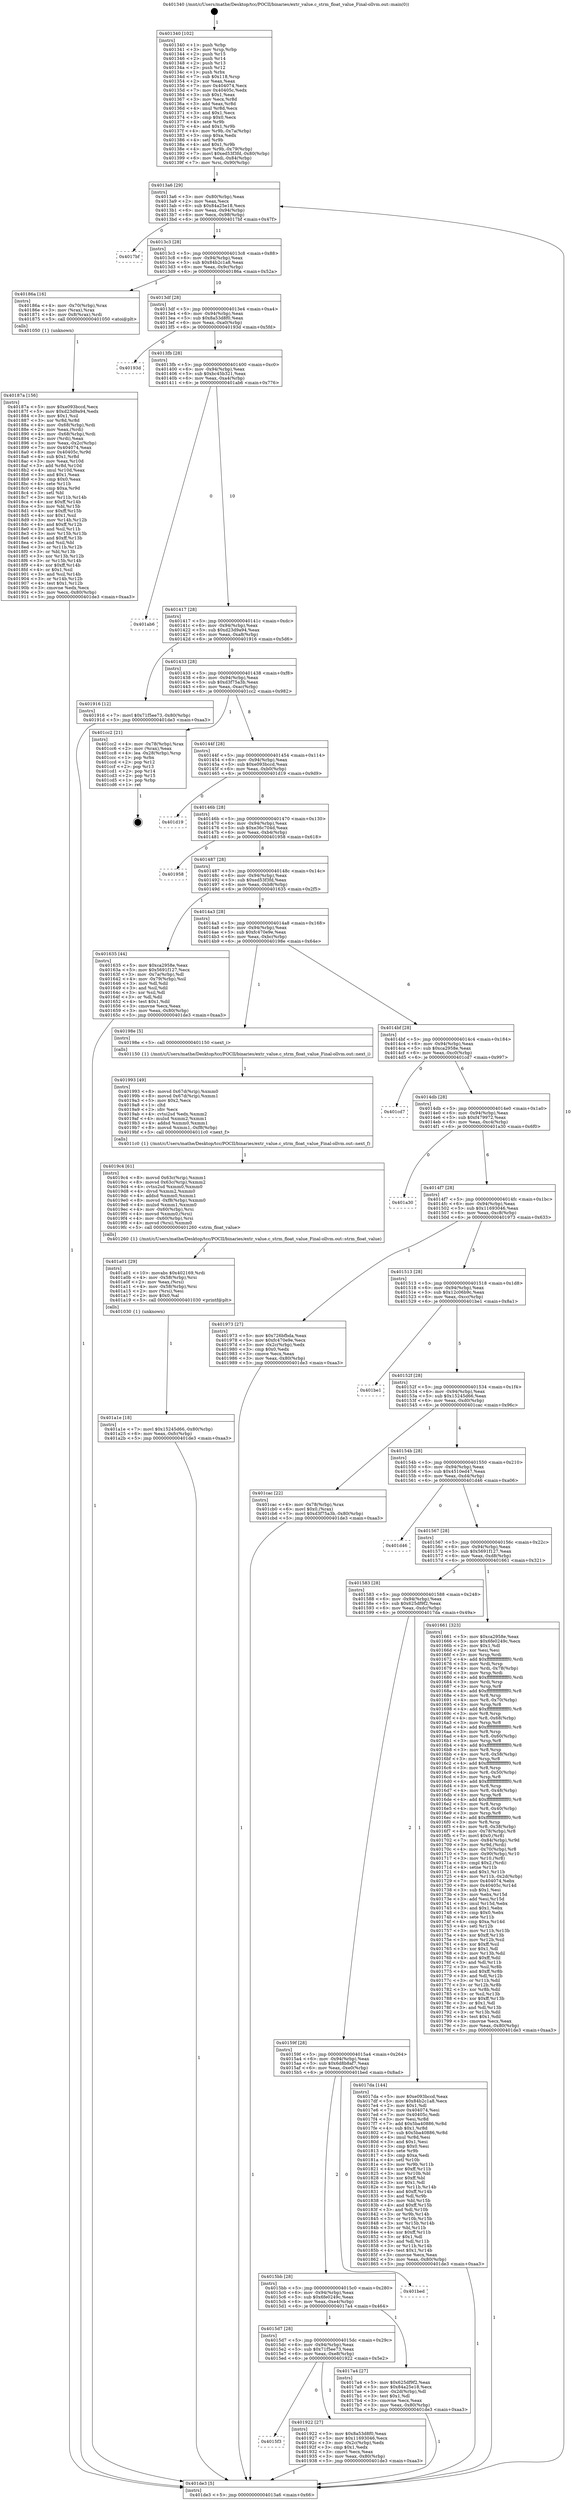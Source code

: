 digraph "0x401340" {
  label = "0x401340 (/mnt/c/Users/mathe/Desktop/tcc/POCII/binaries/extr_value.c_strm_float_value_Final-ollvm.out::main(0))"
  labelloc = "t"
  node[shape=record]

  Entry [label="",width=0.3,height=0.3,shape=circle,fillcolor=black,style=filled]
  "0x4013a6" [label="{
     0x4013a6 [29]\l
     | [instrs]\l
     &nbsp;&nbsp;0x4013a6 \<+3\>: mov -0x80(%rbp),%eax\l
     &nbsp;&nbsp;0x4013a9 \<+2\>: mov %eax,%ecx\l
     &nbsp;&nbsp;0x4013ab \<+6\>: sub $0x84a25e18,%ecx\l
     &nbsp;&nbsp;0x4013b1 \<+6\>: mov %eax,-0x94(%rbp)\l
     &nbsp;&nbsp;0x4013b7 \<+6\>: mov %ecx,-0x98(%rbp)\l
     &nbsp;&nbsp;0x4013bd \<+6\>: je 00000000004017bf \<main+0x47f\>\l
  }"]
  "0x4017bf" [label="{
     0x4017bf\l
  }", style=dashed]
  "0x4013c3" [label="{
     0x4013c3 [28]\l
     | [instrs]\l
     &nbsp;&nbsp;0x4013c3 \<+5\>: jmp 00000000004013c8 \<main+0x88\>\l
     &nbsp;&nbsp;0x4013c8 \<+6\>: mov -0x94(%rbp),%eax\l
     &nbsp;&nbsp;0x4013ce \<+5\>: sub $0x84b2c1a8,%eax\l
     &nbsp;&nbsp;0x4013d3 \<+6\>: mov %eax,-0x9c(%rbp)\l
     &nbsp;&nbsp;0x4013d9 \<+6\>: je 000000000040186a \<main+0x52a\>\l
  }"]
  Exit [label="",width=0.3,height=0.3,shape=circle,fillcolor=black,style=filled,peripheries=2]
  "0x40186a" [label="{
     0x40186a [16]\l
     | [instrs]\l
     &nbsp;&nbsp;0x40186a \<+4\>: mov -0x70(%rbp),%rax\l
     &nbsp;&nbsp;0x40186e \<+3\>: mov (%rax),%rax\l
     &nbsp;&nbsp;0x401871 \<+4\>: mov 0x8(%rax),%rdi\l
     &nbsp;&nbsp;0x401875 \<+5\>: call 0000000000401050 \<atoi@plt\>\l
     | [calls]\l
     &nbsp;&nbsp;0x401050 \{1\} (unknown)\l
  }"]
  "0x4013df" [label="{
     0x4013df [28]\l
     | [instrs]\l
     &nbsp;&nbsp;0x4013df \<+5\>: jmp 00000000004013e4 \<main+0xa4\>\l
     &nbsp;&nbsp;0x4013e4 \<+6\>: mov -0x94(%rbp),%eax\l
     &nbsp;&nbsp;0x4013ea \<+5\>: sub $0x8a53d8f0,%eax\l
     &nbsp;&nbsp;0x4013ef \<+6\>: mov %eax,-0xa0(%rbp)\l
     &nbsp;&nbsp;0x4013f5 \<+6\>: je 000000000040193d \<main+0x5fd\>\l
  }"]
  "0x401a1e" [label="{
     0x401a1e [18]\l
     | [instrs]\l
     &nbsp;&nbsp;0x401a1e \<+7\>: movl $0x15245d66,-0x80(%rbp)\l
     &nbsp;&nbsp;0x401a25 \<+6\>: mov %eax,-0xfc(%rbp)\l
     &nbsp;&nbsp;0x401a2b \<+5\>: jmp 0000000000401de3 \<main+0xaa3\>\l
  }"]
  "0x40193d" [label="{
     0x40193d\l
  }", style=dashed]
  "0x4013fb" [label="{
     0x4013fb [28]\l
     | [instrs]\l
     &nbsp;&nbsp;0x4013fb \<+5\>: jmp 0000000000401400 \<main+0xc0\>\l
     &nbsp;&nbsp;0x401400 \<+6\>: mov -0x94(%rbp),%eax\l
     &nbsp;&nbsp;0x401406 \<+5\>: sub $0xbc45b321,%eax\l
     &nbsp;&nbsp;0x40140b \<+6\>: mov %eax,-0xa4(%rbp)\l
     &nbsp;&nbsp;0x401411 \<+6\>: je 0000000000401ab6 \<main+0x776\>\l
  }"]
  "0x401a01" [label="{
     0x401a01 [29]\l
     | [instrs]\l
     &nbsp;&nbsp;0x401a01 \<+10\>: movabs $0x402169,%rdi\l
     &nbsp;&nbsp;0x401a0b \<+4\>: mov -0x58(%rbp),%rsi\l
     &nbsp;&nbsp;0x401a0f \<+2\>: mov %eax,(%rsi)\l
     &nbsp;&nbsp;0x401a11 \<+4\>: mov -0x58(%rbp),%rsi\l
     &nbsp;&nbsp;0x401a15 \<+2\>: mov (%rsi),%esi\l
     &nbsp;&nbsp;0x401a17 \<+2\>: mov $0x0,%al\l
     &nbsp;&nbsp;0x401a19 \<+5\>: call 0000000000401030 \<printf@plt\>\l
     | [calls]\l
     &nbsp;&nbsp;0x401030 \{1\} (unknown)\l
  }"]
  "0x401ab6" [label="{
     0x401ab6\l
  }", style=dashed]
  "0x401417" [label="{
     0x401417 [28]\l
     | [instrs]\l
     &nbsp;&nbsp;0x401417 \<+5\>: jmp 000000000040141c \<main+0xdc\>\l
     &nbsp;&nbsp;0x40141c \<+6\>: mov -0x94(%rbp),%eax\l
     &nbsp;&nbsp;0x401422 \<+5\>: sub $0xd23d9a94,%eax\l
     &nbsp;&nbsp;0x401427 \<+6\>: mov %eax,-0xa8(%rbp)\l
     &nbsp;&nbsp;0x40142d \<+6\>: je 0000000000401916 \<main+0x5d6\>\l
  }"]
  "0x4019c4" [label="{
     0x4019c4 [61]\l
     | [instrs]\l
     &nbsp;&nbsp;0x4019c4 \<+8\>: movsd 0x63c(%rip),%xmm1\l
     &nbsp;&nbsp;0x4019cc \<+8\>: movsd 0x63c(%rip),%xmm2\l
     &nbsp;&nbsp;0x4019d4 \<+4\>: cvtss2sd %xmm0,%xmm0\l
     &nbsp;&nbsp;0x4019d8 \<+4\>: divsd %xmm2,%xmm0\l
     &nbsp;&nbsp;0x4019dc \<+4\>: addsd %xmm0,%xmm1\l
     &nbsp;&nbsp;0x4019e0 \<+8\>: movsd -0xf8(%rbp),%xmm0\l
     &nbsp;&nbsp;0x4019e8 \<+4\>: mulsd %xmm1,%xmm0\l
     &nbsp;&nbsp;0x4019ec \<+4\>: mov -0x60(%rbp),%rsi\l
     &nbsp;&nbsp;0x4019f0 \<+4\>: movsd %xmm0,(%rsi)\l
     &nbsp;&nbsp;0x4019f4 \<+4\>: mov -0x60(%rbp),%rsi\l
     &nbsp;&nbsp;0x4019f8 \<+4\>: movsd (%rsi),%xmm0\l
     &nbsp;&nbsp;0x4019fc \<+5\>: call 0000000000401260 \<strm_float_value\>\l
     | [calls]\l
     &nbsp;&nbsp;0x401260 \{1\} (/mnt/c/Users/mathe/Desktop/tcc/POCII/binaries/extr_value.c_strm_float_value_Final-ollvm.out::strm_float_value)\l
  }"]
  "0x401916" [label="{
     0x401916 [12]\l
     | [instrs]\l
     &nbsp;&nbsp;0x401916 \<+7\>: movl $0x71f5ee73,-0x80(%rbp)\l
     &nbsp;&nbsp;0x40191d \<+5\>: jmp 0000000000401de3 \<main+0xaa3\>\l
  }"]
  "0x401433" [label="{
     0x401433 [28]\l
     | [instrs]\l
     &nbsp;&nbsp;0x401433 \<+5\>: jmp 0000000000401438 \<main+0xf8\>\l
     &nbsp;&nbsp;0x401438 \<+6\>: mov -0x94(%rbp),%eax\l
     &nbsp;&nbsp;0x40143e \<+5\>: sub $0xd3f75a3b,%eax\l
     &nbsp;&nbsp;0x401443 \<+6\>: mov %eax,-0xac(%rbp)\l
     &nbsp;&nbsp;0x401449 \<+6\>: je 0000000000401cc2 \<main+0x982\>\l
  }"]
  "0x401993" [label="{
     0x401993 [49]\l
     | [instrs]\l
     &nbsp;&nbsp;0x401993 \<+8\>: movsd 0x67d(%rip),%xmm0\l
     &nbsp;&nbsp;0x40199b \<+8\>: movsd 0x67d(%rip),%xmm1\l
     &nbsp;&nbsp;0x4019a3 \<+5\>: mov $0x2,%ecx\l
     &nbsp;&nbsp;0x4019a8 \<+1\>: cltd\l
     &nbsp;&nbsp;0x4019a9 \<+2\>: idiv %ecx\l
     &nbsp;&nbsp;0x4019ab \<+4\>: cvtsi2sd %edx,%xmm2\l
     &nbsp;&nbsp;0x4019af \<+4\>: mulsd %xmm2,%xmm1\l
     &nbsp;&nbsp;0x4019b3 \<+4\>: addsd %xmm0,%xmm1\l
     &nbsp;&nbsp;0x4019b7 \<+8\>: movsd %xmm1,-0xf8(%rbp)\l
     &nbsp;&nbsp;0x4019bf \<+5\>: call 00000000004011c0 \<next_f\>\l
     | [calls]\l
     &nbsp;&nbsp;0x4011c0 \{1\} (/mnt/c/Users/mathe/Desktop/tcc/POCII/binaries/extr_value.c_strm_float_value_Final-ollvm.out::next_f)\l
  }"]
  "0x401cc2" [label="{
     0x401cc2 [21]\l
     | [instrs]\l
     &nbsp;&nbsp;0x401cc2 \<+4\>: mov -0x78(%rbp),%rax\l
     &nbsp;&nbsp;0x401cc6 \<+2\>: mov (%rax),%eax\l
     &nbsp;&nbsp;0x401cc8 \<+4\>: lea -0x28(%rbp),%rsp\l
     &nbsp;&nbsp;0x401ccc \<+1\>: pop %rbx\l
     &nbsp;&nbsp;0x401ccd \<+2\>: pop %r12\l
     &nbsp;&nbsp;0x401ccf \<+2\>: pop %r13\l
     &nbsp;&nbsp;0x401cd1 \<+2\>: pop %r14\l
     &nbsp;&nbsp;0x401cd3 \<+2\>: pop %r15\l
     &nbsp;&nbsp;0x401cd5 \<+1\>: pop %rbp\l
     &nbsp;&nbsp;0x401cd6 \<+1\>: ret\l
  }"]
  "0x40144f" [label="{
     0x40144f [28]\l
     | [instrs]\l
     &nbsp;&nbsp;0x40144f \<+5\>: jmp 0000000000401454 \<main+0x114\>\l
     &nbsp;&nbsp;0x401454 \<+6\>: mov -0x94(%rbp),%eax\l
     &nbsp;&nbsp;0x40145a \<+5\>: sub $0xe093bccd,%eax\l
     &nbsp;&nbsp;0x40145f \<+6\>: mov %eax,-0xb0(%rbp)\l
     &nbsp;&nbsp;0x401465 \<+6\>: je 0000000000401d19 \<main+0x9d9\>\l
  }"]
  "0x4015f3" [label="{
     0x4015f3\l
  }", style=dashed]
  "0x401d19" [label="{
     0x401d19\l
  }", style=dashed]
  "0x40146b" [label="{
     0x40146b [28]\l
     | [instrs]\l
     &nbsp;&nbsp;0x40146b \<+5\>: jmp 0000000000401470 \<main+0x130\>\l
     &nbsp;&nbsp;0x401470 \<+6\>: mov -0x94(%rbp),%eax\l
     &nbsp;&nbsp;0x401476 \<+5\>: sub $0xe36c704d,%eax\l
     &nbsp;&nbsp;0x40147b \<+6\>: mov %eax,-0xb4(%rbp)\l
     &nbsp;&nbsp;0x401481 \<+6\>: je 0000000000401958 \<main+0x618\>\l
  }"]
  "0x401922" [label="{
     0x401922 [27]\l
     | [instrs]\l
     &nbsp;&nbsp;0x401922 \<+5\>: mov $0x8a53d8f0,%eax\l
     &nbsp;&nbsp;0x401927 \<+5\>: mov $0x11693046,%ecx\l
     &nbsp;&nbsp;0x40192c \<+3\>: mov -0x2c(%rbp),%edx\l
     &nbsp;&nbsp;0x40192f \<+3\>: cmp $0x1,%edx\l
     &nbsp;&nbsp;0x401932 \<+3\>: cmovl %ecx,%eax\l
     &nbsp;&nbsp;0x401935 \<+3\>: mov %eax,-0x80(%rbp)\l
     &nbsp;&nbsp;0x401938 \<+5\>: jmp 0000000000401de3 \<main+0xaa3\>\l
  }"]
  "0x401958" [label="{
     0x401958\l
  }", style=dashed]
  "0x401487" [label="{
     0x401487 [28]\l
     | [instrs]\l
     &nbsp;&nbsp;0x401487 \<+5\>: jmp 000000000040148c \<main+0x14c\>\l
     &nbsp;&nbsp;0x40148c \<+6\>: mov -0x94(%rbp),%eax\l
     &nbsp;&nbsp;0x401492 \<+5\>: sub $0xed53f3fd,%eax\l
     &nbsp;&nbsp;0x401497 \<+6\>: mov %eax,-0xb8(%rbp)\l
     &nbsp;&nbsp;0x40149d \<+6\>: je 0000000000401635 \<main+0x2f5\>\l
  }"]
  "0x40187a" [label="{
     0x40187a [156]\l
     | [instrs]\l
     &nbsp;&nbsp;0x40187a \<+5\>: mov $0xe093bccd,%ecx\l
     &nbsp;&nbsp;0x40187f \<+5\>: mov $0xd23d9a94,%edx\l
     &nbsp;&nbsp;0x401884 \<+3\>: mov $0x1,%sil\l
     &nbsp;&nbsp;0x401887 \<+3\>: xor %r8d,%r8d\l
     &nbsp;&nbsp;0x40188a \<+4\>: mov -0x68(%rbp),%rdi\l
     &nbsp;&nbsp;0x40188e \<+2\>: mov %eax,(%rdi)\l
     &nbsp;&nbsp;0x401890 \<+4\>: mov -0x68(%rbp),%rdi\l
     &nbsp;&nbsp;0x401894 \<+2\>: mov (%rdi),%eax\l
     &nbsp;&nbsp;0x401896 \<+3\>: mov %eax,-0x2c(%rbp)\l
     &nbsp;&nbsp;0x401899 \<+7\>: mov 0x404074,%eax\l
     &nbsp;&nbsp;0x4018a0 \<+8\>: mov 0x40405c,%r9d\l
     &nbsp;&nbsp;0x4018a8 \<+4\>: sub $0x1,%r8d\l
     &nbsp;&nbsp;0x4018ac \<+3\>: mov %eax,%r10d\l
     &nbsp;&nbsp;0x4018af \<+3\>: add %r8d,%r10d\l
     &nbsp;&nbsp;0x4018b2 \<+4\>: imul %r10d,%eax\l
     &nbsp;&nbsp;0x4018b6 \<+3\>: and $0x1,%eax\l
     &nbsp;&nbsp;0x4018b9 \<+3\>: cmp $0x0,%eax\l
     &nbsp;&nbsp;0x4018bc \<+4\>: sete %r11b\l
     &nbsp;&nbsp;0x4018c0 \<+4\>: cmp $0xa,%r9d\l
     &nbsp;&nbsp;0x4018c4 \<+3\>: setl %bl\l
     &nbsp;&nbsp;0x4018c7 \<+3\>: mov %r11b,%r14b\l
     &nbsp;&nbsp;0x4018ca \<+4\>: xor $0xff,%r14b\l
     &nbsp;&nbsp;0x4018ce \<+3\>: mov %bl,%r15b\l
     &nbsp;&nbsp;0x4018d1 \<+4\>: xor $0xff,%r15b\l
     &nbsp;&nbsp;0x4018d5 \<+4\>: xor $0x1,%sil\l
     &nbsp;&nbsp;0x4018d9 \<+3\>: mov %r14b,%r12b\l
     &nbsp;&nbsp;0x4018dc \<+4\>: and $0xff,%r12b\l
     &nbsp;&nbsp;0x4018e0 \<+3\>: and %sil,%r11b\l
     &nbsp;&nbsp;0x4018e3 \<+3\>: mov %r15b,%r13b\l
     &nbsp;&nbsp;0x4018e6 \<+4\>: and $0xff,%r13b\l
     &nbsp;&nbsp;0x4018ea \<+3\>: and %sil,%bl\l
     &nbsp;&nbsp;0x4018ed \<+3\>: or %r11b,%r12b\l
     &nbsp;&nbsp;0x4018f0 \<+3\>: or %bl,%r13b\l
     &nbsp;&nbsp;0x4018f3 \<+3\>: xor %r13b,%r12b\l
     &nbsp;&nbsp;0x4018f6 \<+3\>: or %r15b,%r14b\l
     &nbsp;&nbsp;0x4018f9 \<+4\>: xor $0xff,%r14b\l
     &nbsp;&nbsp;0x4018fd \<+4\>: or $0x1,%sil\l
     &nbsp;&nbsp;0x401901 \<+3\>: and %sil,%r14b\l
     &nbsp;&nbsp;0x401904 \<+3\>: or %r14b,%r12b\l
     &nbsp;&nbsp;0x401907 \<+4\>: test $0x1,%r12b\l
     &nbsp;&nbsp;0x40190b \<+3\>: cmovne %edx,%ecx\l
     &nbsp;&nbsp;0x40190e \<+3\>: mov %ecx,-0x80(%rbp)\l
     &nbsp;&nbsp;0x401911 \<+5\>: jmp 0000000000401de3 \<main+0xaa3\>\l
  }"]
  "0x401635" [label="{
     0x401635 [44]\l
     | [instrs]\l
     &nbsp;&nbsp;0x401635 \<+5\>: mov $0xca2958e,%eax\l
     &nbsp;&nbsp;0x40163a \<+5\>: mov $0x5691f127,%ecx\l
     &nbsp;&nbsp;0x40163f \<+3\>: mov -0x7a(%rbp),%dl\l
     &nbsp;&nbsp;0x401642 \<+4\>: mov -0x79(%rbp),%sil\l
     &nbsp;&nbsp;0x401646 \<+3\>: mov %dl,%dil\l
     &nbsp;&nbsp;0x401649 \<+3\>: and %sil,%dil\l
     &nbsp;&nbsp;0x40164c \<+3\>: xor %sil,%dl\l
     &nbsp;&nbsp;0x40164f \<+3\>: or %dl,%dil\l
     &nbsp;&nbsp;0x401652 \<+4\>: test $0x1,%dil\l
     &nbsp;&nbsp;0x401656 \<+3\>: cmovne %ecx,%eax\l
     &nbsp;&nbsp;0x401659 \<+3\>: mov %eax,-0x80(%rbp)\l
     &nbsp;&nbsp;0x40165c \<+5\>: jmp 0000000000401de3 \<main+0xaa3\>\l
  }"]
  "0x4014a3" [label="{
     0x4014a3 [28]\l
     | [instrs]\l
     &nbsp;&nbsp;0x4014a3 \<+5\>: jmp 00000000004014a8 \<main+0x168\>\l
     &nbsp;&nbsp;0x4014a8 \<+6\>: mov -0x94(%rbp),%eax\l
     &nbsp;&nbsp;0x4014ae \<+5\>: sub $0xfc470e9e,%eax\l
     &nbsp;&nbsp;0x4014b3 \<+6\>: mov %eax,-0xbc(%rbp)\l
     &nbsp;&nbsp;0x4014b9 \<+6\>: je 000000000040198e \<main+0x64e\>\l
  }"]
  "0x401de3" [label="{
     0x401de3 [5]\l
     | [instrs]\l
     &nbsp;&nbsp;0x401de3 \<+5\>: jmp 00000000004013a6 \<main+0x66\>\l
  }"]
  "0x401340" [label="{
     0x401340 [102]\l
     | [instrs]\l
     &nbsp;&nbsp;0x401340 \<+1\>: push %rbp\l
     &nbsp;&nbsp;0x401341 \<+3\>: mov %rsp,%rbp\l
     &nbsp;&nbsp;0x401344 \<+2\>: push %r15\l
     &nbsp;&nbsp;0x401346 \<+2\>: push %r14\l
     &nbsp;&nbsp;0x401348 \<+2\>: push %r13\l
     &nbsp;&nbsp;0x40134a \<+2\>: push %r12\l
     &nbsp;&nbsp;0x40134c \<+1\>: push %rbx\l
     &nbsp;&nbsp;0x40134d \<+7\>: sub $0x118,%rsp\l
     &nbsp;&nbsp;0x401354 \<+2\>: xor %eax,%eax\l
     &nbsp;&nbsp;0x401356 \<+7\>: mov 0x404074,%ecx\l
     &nbsp;&nbsp;0x40135d \<+7\>: mov 0x40405c,%edx\l
     &nbsp;&nbsp;0x401364 \<+3\>: sub $0x1,%eax\l
     &nbsp;&nbsp;0x401367 \<+3\>: mov %ecx,%r8d\l
     &nbsp;&nbsp;0x40136a \<+3\>: add %eax,%r8d\l
     &nbsp;&nbsp;0x40136d \<+4\>: imul %r8d,%ecx\l
     &nbsp;&nbsp;0x401371 \<+3\>: and $0x1,%ecx\l
     &nbsp;&nbsp;0x401374 \<+3\>: cmp $0x0,%ecx\l
     &nbsp;&nbsp;0x401377 \<+4\>: sete %r9b\l
     &nbsp;&nbsp;0x40137b \<+4\>: and $0x1,%r9b\l
     &nbsp;&nbsp;0x40137f \<+4\>: mov %r9b,-0x7a(%rbp)\l
     &nbsp;&nbsp;0x401383 \<+3\>: cmp $0xa,%edx\l
     &nbsp;&nbsp;0x401386 \<+4\>: setl %r9b\l
     &nbsp;&nbsp;0x40138a \<+4\>: and $0x1,%r9b\l
     &nbsp;&nbsp;0x40138e \<+4\>: mov %r9b,-0x79(%rbp)\l
     &nbsp;&nbsp;0x401392 \<+7\>: movl $0xed53f3fd,-0x80(%rbp)\l
     &nbsp;&nbsp;0x401399 \<+6\>: mov %edi,-0x84(%rbp)\l
     &nbsp;&nbsp;0x40139f \<+7\>: mov %rsi,-0x90(%rbp)\l
  }"]
  "0x4015d7" [label="{
     0x4015d7 [28]\l
     | [instrs]\l
     &nbsp;&nbsp;0x4015d7 \<+5\>: jmp 00000000004015dc \<main+0x29c\>\l
     &nbsp;&nbsp;0x4015dc \<+6\>: mov -0x94(%rbp),%eax\l
     &nbsp;&nbsp;0x4015e2 \<+5\>: sub $0x71f5ee73,%eax\l
     &nbsp;&nbsp;0x4015e7 \<+6\>: mov %eax,-0xe8(%rbp)\l
     &nbsp;&nbsp;0x4015ed \<+6\>: je 0000000000401922 \<main+0x5e2\>\l
  }"]
  "0x40198e" [label="{
     0x40198e [5]\l
     | [instrs]\l
     &nbsp;&nbsp;0x40198e \<+5\>: call 0000000000401150 \<next_i\>\l
     | [calls]\l
     &nbsp;&nbsp;0x401150 \{1\} (/mnt/c/Users/mathe/Desktop/tcc/POCII/binaries/extr_value.c_strm_float_value_Final-ollvm.out::next_i)\l
  }"]
  "0x4014bf" [label="{
     0x4014bf [28]\l
     | [instrs]\l
     &nbsp;&nbsp;0x4014bf \<+5\>: jmp 00000000004014c4 \<main+0x184\>\l
     &nbsp;&nbsp;0x4014c4 \<+6\>: mov -0x94(%rbp),%eax\l
     &nbsp;&nbsp;0x4014ca \<+5\>: sub $0xca2958e,%eax\l
     &nbsp;&nbsp;0x4014cf \<+6\>: mov %eax,-0xc0(%rbp)\l
     &nbsp;&nbsp;0x4014d5 \<+6\>: je 0000000000401cd7 \<main+0x997\>\l
  }"]
  "0x4017a4" [label="{
     0x4017a4 [27]\l
     | [instrs]\l
     &nbsp;&nbsp;0x4017a4 \<+5\>: mov $0x625df9f2,%eax\l
     &nbsp;&nbsp;0x4017a9 \<+5\>: mov $0x84a25e18,%ecx\l
     &nbsp;&nbsp;0x4017ae \<+3\>: mov -0x2d(%rbp),%dl\l
     &nbsp;&nbsp;0x4017b1 \<+3\>: test $0x1,%dl\l
     &nbsp;&nbsp;0x4017b4 \<+3\>: cmovne %ecx,%eax\l
     &nbsp;&nbsp;0x4017b7 \<+3\>: mov %eax,-0x80(%rbp)\l
     &nbsp;&nbsp;0x4017ba \<+5\>: jmp 0000000000401de3 \<main+0xaa3\>\l
  }"]
  "0x401cd7" [label="{
     0x401cd7\l
  }", style=dashed]
  "0x4014db" [label="{
     0x4014db [28]\l
     | [instrs]\l
     &nbsp;&nbsp;0x4014db \<+5\>: jmp 00000000004014e0 \<main+0x1a0\>\l
     &nbsp;&nbsp;0x4014e0 \<+6\>: mov -0x94(%rbp),%eax\l
     &nbsp;&nbsp;0x4014e6 \<+5\>: sub $0xf479972,%eax\l
     &nbsp;&nbsp;0x4014eb \<+6\>: mov %eax,-0xc4(%rbp)\l
     &nbsp;&nbsp;0x4014f1 \<+6\>: je 0000000000401a30 \<main+0x6f0\>\l
  }"]
  "0x4015bb" [label="{
     0x4015bb [28]\l
     | [instrs]\l
     &nbsp;&nbsp;0x4015bb \<+5\>: jmp 00000000004015c0 \<main+0x280\>\l
     &nbsp;&nbsp;0x4015c0 \<+6\>: mov -0x94(%rbp),%eax\l
     &nbsp;&nbsp;0x4015c6 \<+5\>: sub $0x6fe0249c,%eax\l
     &nbsp;&nbsp;0x4015cb \<+6\>: mov %eax,-0xe4(%rbp)\l
     &nbsp;&nbsp;0x4015d1 \<+6\>: je 00000000004017a4 \<main+0x464\>\l
  }"]
  "0x401a30" [label="{
     0x401a30\l
  }", style=dashed]
  "0x4014f7" [label="{
     0x4014f7 [28]\l
     | [instrs]\l
     &nbsp;&nbsp;0x4014f7 \<+5\>: jmp 00000000004014fc \<main+0x1bc\>\l
     &nbsp;&nbsp;0x4014fc \<+6\>: mov -0x94(%rbp),%eax\l
     &nbsp;&nbsp;0x401502 \<+5\>: sub $0x11693046,%eax\l
     &nbsp;&nbsp;0x401507 \<+6\>: mov %eax,-0xc8(%rbp)\l
     &nbsp;&nbsp;0x40150d \<+6\>: je 0000000000401973 \<main+0x633\>\l
  }"]
  "0x401bed" [label="{
     0x401bed\l
  }", style=dashed]
  "0x401973" [label="{
     0x401973 [27]\l
     | [instrs]\l
     &nbsp;&nbsp;0x401973 \<+5\>: mov $0x726bfbda,%eax\l
     &nbsp;&nbsp;0x401978 \<+5\>: mov $0xfc470e9e,%ecx\l
     &nbsp;&nbsp;0x40197d \<+3\>: mov -0x2c(%rbp),%edx\l
     &nbsp;&nbsp;0x401980 \<+3\>: cmp $0x0,%edx\l
     &nbsp;&nbsp;0x401983 \<+3\>: cmove %ecx,%eax\l
     &nbsp;&nbsp;0x401986 \<+3\>: mov %eax,-0x80(%rbp)\l
     &nbsp;&nbsp;0x401989 \<+5\>: jmp 0000000000401de3 \<main+0xaa3\>\l
  }"]
  "0x401513" [label="{
     0x401513 [28]\l
     | [instrs]\l
     &nbsp;&nbsp;0x401513 \<+5\>: jmp 0000000000401518 \<main+0x1d8\>\l
     &nbsp;&nbsp;0x401518 \<+6\>: mov -0x94(%rbp),%eax\l
     &nbsp;&nbsp;0x40151e \<+5\>: sub $0x12c06b9c,%eax\l
     &nbsp;&nbsp;0x401523 \<+6\>: mov %eax,-0xcc(%rbp)\l
     &nbsp;&nbsp;0x401529 \<+6\>: je 0000000000401be1 \<main+0x8a1\>\l
  }"]
  "0x40159f" [label="{
     0x40159f [28]\l
     | [instrs]\l
     &nbsp;&nbsp;0x40159f \<+5\>: jmp 00000000004015a4 \<main+0x264\>\l
     &nbsp;&nbsp;0x4015a4 \<+6\>: mov -0x94(%rbp),%eax\l
     &nbsp;&nbsp;0x4015aa \<+5\>: sub $0x6d8b8af7,%eax\l
     &nbsp;&nbsp;0x4015af \<+6\>: mov %eax,-0xe0(%rbp)\l
     &nbsp;&nbsp;0x4015b5 \<+6\>: je 0000000000401bed \<main+0x8ad\>\l
  }"]
  "0x401be1" [label="{
     0x401be1\l
  }", style=dashed]
  "0x40152f" [label="{
     0x40152f [28]\l
     | [instrs]\l
     &nbsp;&nbsp;0x40152f \<+5\>: jmp 0000000000401534 \<main+0x1f4\>\l
     &nbsp;&nbsp;0x401534 \<+6\>: mov -0x94(%rbp),%eax\l
     &nbsp;&nbsp;0x40153a \<+5\>: sub $0x15245d66,%eax\l
     &nbsp;&nbsp;0x40153f \<+6\>: mov %eax,-0xd0(%rbp)\l
     &nbsp;&nbsp;0x401545 \<+6\>: je 0000000000401cac \<main+0x96c\>\l
  }"]
  "0x4017da" [label="{
     0x4017da [144]\l
     | [instrs]\l
     &nbsp;&nbsp;0x4017da \<+5\>: mov $0xe093bccd,%eax\l
     &nbsp;&nbsp;0x4017df \<+5\>: mov $0x84b2c1a8,%ecx\l
     &nbsp;&nbsp;0x4017e4 \<+2\>: mov $0x1,%dl\l
     &nbsp;&nbsp;0x4017e6 \<+7\>: mov 0x404074,%esi\l
     &nbsp;&nbsp;0x4017ed \<+7\>: mov 0x40405c,%edi\l
     &nbsp;&nbsp;0x4017f4 \<+3\>: mov %esi,%r8d\l
     &nbsp;&nbsp;0x4017f7 \<+7\>: add $0x5ba40886,%r8d\l
     &nbsp;&nbsp;0x4017fe \<+4\>: sub $0x1,%r8d\l
     &nbsp;&nbsp;0x401802 \<+7\>: sub $0x5ba40886,%r8d\l
     &nbsp;&nbsp;0x401809 \<+4\>: imul %r8d,%esi\l
     &nbsp;&nbsp;0x40180d \<+3\>: and $0x1,%esi\l
     &nbsp;&nbsp;0x401810 \<+3\>: cmp $0x0,%esi\l
     &nbsp;&nbsp;0x401813 \<+4\>: sete %r9b\l
     &nbsp;&nbsp;0x401817 \<+3\>: cmp $0xa,%edi\l
     &nbsp;&nbsp;0x40181a \<+4\>: setl %r10b\l
     &nbsp;&nbsp;0x40181e \<+3\>: mov %r9b,%r11b\l
     &nbsp;&nbsp;0x401821 \<+4\>: xor $0xff,%r11b\l
     &nbsp;&nbsp;0x401825 \<+3\>: mov %r10b,%bl\l
     &nbsp;&nbsp;0x401828 \<+3\>: xor $0xff,%bl\l
     &nbsp;&nbsp;0x40182b \<+3\>: xor $0x1,%dl\l
     &nbsp;&nbsp;0x40182e \<+3\>: mov %r11b,%r14b\l
     &nbsp;&nbsp;0x401831 \<+4\>: and $0xff,%r14b\l
     &nbsp;&nbsp;0x401835 \<+3\>: and %dl,%r9b\l
     &nbsp;&nbsp;0x401838 \<+3\>: mov %bl,%r15b\l
     &nbsp;&nbsp;0x40183b \<+4\>: and $0xff,%r15b\l
     &nbsp;&nbsp;0x40183f \<+3\>: and %dl,%r10b\l
     &nbsp;&nbsp;0x401842 \<+3\>: or %r9b,%r14b\l
     &nbsp;&nbsp;0x401845 \<+3\>: or %r10b,%r15b\l
     &nbsp;&nbsp;0x401848 \<+3\>: xor %r15b,%r14b\l
     &nbsp;&nbsp;0x40184b \<+3\>: or %bl,%r11b\l
     &nbsp;&nbsp;0x40184e \<+4\>: xor $0xff,%r11b\l
     &nbsp;&nbsp;0x401852 \<+3\>: or $0x1,%dl\l
     &nbsp;&nbsp;0x401855 \<+3\>: and %dl,%r11b\l
     &nbsp;&nbsp;0x401858 \<+3\>: or %r11b,%r14b\l
     &nbsp;&nbsp;0x40185b \<+4\>: test $0x1,%r14b\l
     &nbsp;&nbsp;0x40185f \<+3\>: cmovne %ecx,%eax\l
     &nbsp;&nbsp;0x401862 \<+3\>: mov %eax,-0x80(%rbp)\l
     &nbsp;&nbsp;0x401865 \<+5\>: jmp 0000000000401de3 \<main+0xaa3\>\l
  }"]
  "0x401cac" [label="{
     0x401cac [22]\l
     | [instrs]\l
     &nbsp;&nbsp;0x401cac \<+4\>: mov -0x78(%rbp),%rax\l
     &nbsp;&nbsp;0x401cb0 \<+6\>: movl $0x0,(%rax)\l
     &nbsp;&nbsp;0x401cb6 \<+7\>: movl $0xd3f75a3b,-0x80(%rbp)\l
     &nbsp;&nbsp;0x401cbd \<+5\>: jmp 0000000000401de3 \<main+0xaa3\>\l
  }"]
  "0x40154b" [label="{
     0x40154b [28]\l
     | [instrs]\l
     &nbsp;&nbsp;0x40154b \<+5\>: jmp 0000000000401550 \<main+0x210\>\l
     &nbsp;&nbsp;0x401550 \<+6\>: mov -0x94(%rbp),%eax\l
     &nbsp;&nbsp;0x401556 \<+5\>: sub $0x4510ed47,%eax\l
     &nbsp;&nbsp;0x40155b \<+6\>: mov %eax,-0xd4(%rbp)\l
     &nbsp;&nbsp;0x401561 \<+6\>: je 0000000000401d46 \<main+0xa06\>\l
  }"]
  "0x401583" [label="{
     0x401583 [28]\l
     | [instrs]\l
     &nbsp;&nbsp;0x401583 \<+5\>: jmp 0000000000401588 \<main+0x248\>\l
     &nbsp;&nbsp;0x401588 \<+6\>: mov -0x94(%rbp),%eax\l
     &nbsp;&nbsp;0x40158e \<+5\>: sub $0x625df9f2,%eax\l
     &nbsp;&nbsp;0x401593 \<+6\>: mov %eax,-0xdc(%rbp)\l
     &nbsp;&nbsp;0x401599 \<+6\>: je 00000000004017da \<main+0x49a\>\l
  }"]
  "0x401d46" [label="{
     0x401d46\l
  }", style=dashed]
  "0x401567" [label="{
     0x401567 [28]\l
     | [instrs]\l
     &nbsp;&nbsp;0x401567 \<+5\>: jmp 000000000040156c \<main+0x22c\>\l
     &nbsp;&nbsp;0x40156c \<+6\>: mov -0x94(%rbp),%eax\l
     &nbsp;&nbsp;0x401572 \<+5\>: sub $0x5691f127,%eax\l
     &nbsp;&nbsp;0x401577 \<+6\>: mov %eax,-0xd8(%rbp)\l
     &nbsp;&nbsp;0x40157d \<+6\>: je 0000000000401661 \<main+0x321\>\l
  }"]
  "0x401661" [label="{
     0x401661 [323]\l
     | [instrs]\l
     &nbsp;&nbsp;0x401661 \<+5\>: mov $0xca2958e,%eax\l
     &nbsp;&nbsp;0x401666 \<+5\>: mov $0x6fe0249c,%ecx\l
     &nbsp;&nbsp;0x40166b \<+2\>: mov $0x1,%dl\l
     &nbsp;&nbsp;0x40166d \<+2\>: xor %esi,%esi\l
     &nbsp;&nbsp;0x40166f \<+3\>: mov %rsp,%rdi\l
     &nbsp;&nbsp;0x401672 \<+4\>: add $0xfffffffffffffff0,%rdi\l
     &nbsp;&nbsp;0x401676 \<+3\>: mov %rdi,%rsp\l
     &nbsp;&nbsp;0x401679 \<+4\>: mov %rdi,-0x78(%rbp)\l
     &nbsp;&nbsp;0x40167d \<+3\>: mov %rsp,%rdi\l
     &nbsp;&nbsp;0x401680 \<+4\>: add $0xfffffffffffffff0,%rdi\l
     &nbsp;&nbsp;0x401684 \<+3\>: mov %rdi,%rsp\l
     &nbsp;&nbsp;0x401687 \<+3\>: mov %rsp,%r8\l
     &nbsp;&nbsp;0x40168a \<+4\>: add $0xfffffffffffffff0,%r8\l
     &nbsp;&nbsp;0x40168e \<+3\>: mov %r8,%rsp\l
     &nbsp;&nbsp;0x401691 \<+4\>: mov %r8,-0x70(%rbp)\l
     &nbsp;&nbsp;0x401695 \<+3\>: mov %rsp,%r8\l
     &nbsp;&nbsp;0x401698 \<+4\>: add $0xfffffffffffffff0,%r8\l
     &nbsp;&nbsp;0x40169c \<+3\>: mov %r8,%rsp\l
     &nbsp;&nbsp;0x40169f \<+4\>: mov %r8,-0x68(%rbp)\l
     &nbsp;&nbsp;0x4016a3 \<+3\>: mov %rsp,%r8\l
     &nbsp;&nbsp;0x4016a6 \<+4\>: add $0xfffffffffffffff0,%r8\l
     &nbsp;&nbsp;0x4016aa \<+3\>: mov %r8,%rsp\l
     &nbsp;&nbsp;0x4016ad \<+4\>: mov %r8,-0x60(%rbp)\l
     &nbsp;&nbsp;0x4016b1 \<+3\>: mov %rsp,%r8\l
     &nbsp;&nbsp;0x4016b4 \<+4\>: add $0xfffffffffffffff0,%r8\l
     &nbsp;&nbsp;0x4016b8 \<+3\>: mov %r8,%rsp\l
     &nbsp;&nbsp;0x4016bb \<+4\>: mov %r8,-0x58(%rbp)\l
     &nbsp;&nbsp;0x4016bf \<+3\>: mov %rsp,%r8\l
     &nbsp;&nbsp;0x4016c2 \<+4\>: add $0xfffffffffffffff0,%r8\l
     &nbsp;&nbsp;0x4016c6 \<+3\>: mov %r8,%rsp\l
     &nbsp;&nbsp;0x4016c9 \<+4\>: mov %r8,-0x50(%rbp)\l
     &nbsp;&nbsp;0x4016cd \<+3\>: mov %rsp,%r8\l
     &nbsp;&nbsp;0x4016d0 \<+4\>: add $0xfffffffffffffff0,%r8\l
     &nbsp;&nbsp;0x4016d4 \<+3\>: mov %r8,%rsp\l
     &nbsp;&nbsp;0x4016d7 \<+4\>: mov %r8,-0x48(%rbp)\l
     &nbsp;&nbsp;0x4016db \<+3\>: mov %rsp,%r8\l
     &nbsp;&nbsp;0x4016de \<+4\>: add $0xfffffffffffffff0,%r8\l
     &nbsp;&nbsp;0x4016e2 \<+3\>: mov %r8,%rsp\l
     &nbsp;&nbsp;0x4016e5 \<+4\>: mov %r8,-0x40(%rbp)\l
     &nbsp;&nbsp;0x4016e9 \<+3\>: mov %rsp,%r8\l
     &nbsp;&nbsp;0x4016ec \<+4\>: add $0xfffffffffffffff0,%r8\l
     &nbsp;&nbsp;0x4016f0 \<+3\>: mov %r8,%rsp\l
     &nbsp;&nbsp;0x4016f3 \<+4\>: mov %r8,-0x38(%rbp)\l
     &nbsp;&nbsp;0x4016f7 \<+4\>: mov -0x78(%rbp),%r8\l
     &nbsp;&nbsp;0x4016fb \<+7\>: movl $0x0,(%r8)\l
     &nbsp;&nbsp;0x401702 \<+7\>: mov -0x84(%rbp),%r9d\l
     &nbsp;&nbsp;0x401709 \<+3\>: mov %r9d,(%rdi)\l
     &nbsp;&nbsp;0x40170c \<+4\>: mov -0x70(%rbp),%r8\l
     &nbsp;&nbsp;0x401710 \<+7\>: mov -0x90(%rbp),%r10\l
     &nbsp;&nbsp;0x401717 \<+3\>: mov %r10,(%r8)\l
     &nbsp;&nbsp;0x40171a \<+3\>: cmpl $0x2,(%rdi)\l
     &nbsp;&nbsp;0x40171d \<+4\>: setne %r11b\l
     &nbsp;&nbsp;0x401721 \<+4\>: and $0x1,%r11b\l
     &nbsp;&nbsp;0x401725 \<+4\>: mov %r11b,-0x2d(%rbp)\l
     &nbsp;&nbsp;0x401729 \<+7\>: mov 0x404074,%ebx\l
     &nbsp;&nbsp;0x401730 \<+8\>: mov 0x40405c,%r14d\l
     &nbsp;&nbsp;0x401738 \<+3\>: sub $0x1,%esi\l
     &nbsp;&nbsp;0x40173b \<+3\>: mov %ebx,%r15d\l
     &nbsp;&nbsp;0x40173e \<+3\>: add %esi,%r15d\l
     &nbsp;&nbsp;0x401741 \<+4\>: imul %r15d,%ebx\l
     &nbsp;&nbsp;0x401745 \<+3\>: and $0x1,%ebx\l
     &nbsp;&nbsp;0x401748 \<+3\>: cmp $0x0,%ebx\l
     &nbsp;&nbsp;0x40174b \<+4\>: sete %r11b\l
     &nbsp;&nbsp;0x40174f \<+4\>: cmp $0xa,%r14d\l
     &nbsp;&nbsp;0x401753 \<+4\>: setl %r12b\l
     &nbsp;&nbsp;0x401757 \<+3\>: mov %r11b,%r13b\l
     &nbsp;&nbsp;0x40175a \<+4\>: xor $0xff,%r13b\l
     &nbsp;&nbsp;0x40175e \<+3\>: mov %r12b,%sil\l
     &nbsp;&nbsp;0x401761 \<+4\>: xor $0xff,%sil\l
     &nbsp;&nbsp;0x401765 \<+3\>: xor $0x1,%dl\l
     &nbsp;&nbsp;0x401768 \<+3\>: mov %r13b,%dil\l
     &nbsp;&nbsp;0x40176b \<+4\>: and $0xff,%dil\l
     &nbsp;&nbsp;0x40176f \<+3\>: and %dl,%r11b\l
     &nbsp;&nbsp;0x401772 \<+3\>: mov %sil,%r8b\l
     &nbsp;&nbsp;0x401775 \<+4\>: and $0xff,%r8b\l
     &nbsp;&nbsp;0x401779 \<+3\>: and %dl,%r12b\l
     &nbsp;&nbsp;0x40177c \<+3\>: or %r11b,%dil\l
     &nbsp;&nbsp;0x40177f \<+3\>: or %r12b,%r8b\l
     &nbsp;&nbsp;0x401782 \<+3\>: xor %r8b,%dil\l
     &nbsp;&nbsp;0x401785 \<+3\>: or %sil,%r13b\l
     &nbsp;&nbsp;0x401788 \<+4\>: xor $0xff,%r13b\l
     &nbsp;&nbsp;0x40178c \<+3\>: or $0x1,%dl\l
     &nbsp;&nbsp;0x40178f \<+3\>: and %dl,%r13b\l
     &nbsp;&nbsp;0x401792 \<+3\>: or %r13b,%dil\l
     &nbsp;&nbsp;0x401795 \<+4\>: test $0x1,%dil\l
     &nbsp;&nbsp;0x401799 \<+3\>: cmovne %ecx,%eax\l
     &nbsp;&nbsp;0x40179c \<+3\>: mov %eax,-0x80(%rbp)\l
     &nbsp;&nbsp;0x40179f \<+5\>: jmp 0000000000401de3 \<main+0xaa3\>\l
  }"]
  Entry -> "0x401340" [label=" 1"]
  "0x4013a6" -> "0x4017bf" [label=" 0"]
  "0x4013a6" -> "0x4013c3" [label=" 11"]
  "0x401cc2" -> Exit [label=" 1"]
  "0x4013c3" -> "0x40186a" [label=" 1"]
  "0x4013c3" -> "0x4013df" [label=" 10"]
  "0x401cac" -> "0x401de3" [label=" 1"]
  "0x4013df" -> "0x40193d" [label=" 0"]
  "0x4013df" -> "0x4013fb" [label=" 10"]
  "0x401a1e" -> "0x401de3" [label=" 1"]
  "0x4013fb" -> "0x401ab6" [label=" 0"]
  "0x4013fb" -> "0x401417" [label=" 10"]
  "0x401a01" -> "0x401a1e" [label=" 1"]
  "0x401417" -> "0x401916" [label=" 1"]
  "0x401417" -> "0x401433" [label=" 9"]
  "0x4019c4" -> "0x401a01" [label=" 1"]
  "0x401433" -> "0x401cc2" [label=" 1"]
  "0x401433" -> "0x40144f" [label=" 8"]
  "0x401993" -> "0x4019c4" [label=" 1"]
  "0x40144f" -> "0x401d19" [label=" 0"]
  "0x40144f" -> "0x40146b" [label=" 8"]
  "0x40198e" -> "0x401993" [label=" 1"]
  "0x40146b" -> "0x401958" [label=" 0"]
  "0x40146b" -> "0x401487" [label=" 8"]
  "0x401973" -> "0x401de3" [label=" 1"]
  "0x401487" -> "0x401635" [label=" 1"]
  "0x401487" -> "0x4014a3" [label=" 7"]
  "0x401635" -> "0x401de3" [label=" 1"]
  "0x401340" -> "0x4013a6" [label=" 1"]
  "0x401de3" -> "0x4013a6" [label=" 10"]
  "0x4015d7" -> "0x4015f3" [label=" 0"]
  "0x4014a3" -> "0x40198e" [label=" 1"]
  "0x4014a3" -> "0x4014bf" [label=" 6"]
  "0x4015d7" -> "0x401922" [label=" 1"]
  "0x4014bf" -> "0x401cd7" [label=" 0"]
  "0x4014bf" -> "0x4014db" [label=" 6"]
  "0x401922" -> "0x401de3" [label=" 1"]
  "0x4014db" -> "0x401a30" [label=" 0"]
  "0x4014db" -> "0x4014f7" [label=" 6"]
  "0x40187a" -> "0x401de3" [label=" 1"]
  "0x4014f7" -> "0x401973" [label=" 1"]
  "0x4014f7" -> "0x401513" [label=" 5"]
  "0x40186a" -> "0x40187a" [label=" 1"]
  "0x401513" -> "0x401be1" [label=" 0"]
  "0x401513" -> "0x40152f" [label=" 5"]
  "0x4017a4" -> "0x401de3" [label=" 1"]
  "0x40152f" -> "0x401cac" [label=" 1"]
  "0x40152f" -> "0x40154b" [label=" 4"]
  "0x4015bb" -> "0x4015d7" [label=" 1"]
  "0x40154b" -> "0x401d46" [label=" 0"]
  "0x40154b" -> "0x401567" [label=" 4"]
  "0x40159f" -> "0x4015bb" [label=" 2"]
  "0x401567" -> "0x401661" [label=" 1"]
  "0x401567" -> "0x401583" [label=" 3"]
  "0x401916" -> "0x401de3" [label=" 1"]
  "0x401661" -> "0x401de3" [label=" 1"]
  "0x4015bb" -> "0x4017a4" [label=" 1"]
  "0x401583" -> "0x4017da" [label=" 1"]
  "0x401583" -> "0x40159f" [label=" 2"]
  "0x4017da" -> "0x401de3" [label=" 1"]
  "0x40159f" -> "0x401bed" [label=" 0"]
}
